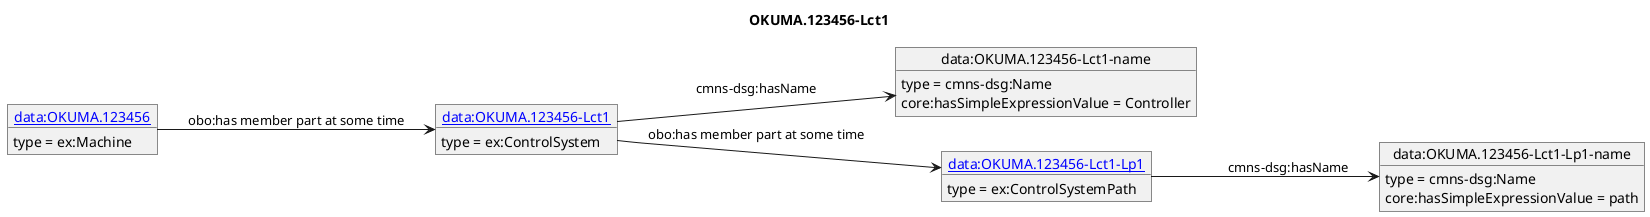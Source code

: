 @startuml
skinparam linetype polyline
left to right direction
title OKUMA.123456-Lct1
object "[[./OKUMA.123456-Lct1.html data:OKUMA.123456-Lct1]]" as o1 {
 type = ex:ControlSystem
 }
object "data:OKUMA.123456-Lct1-name" as o2 {
 type = cmns-dsg:Name
 }
object "[[./OKUMA.123456-Lct1-Lp1.html data:OKUMA.123456-Lct1-Lp1]]" as o3 {
 type = ex:ControlSystemPath
 }
object "data:OKUMA.123456-Lct1-Lp1-name" as o4 {
 type = cmns-dsg:Name
 }
object "[[./OKUMA.123456.html data:OKUMA.123456]]" as o5 {
 type = ex:Machine
 }
o1 --> o2 : cmns-dsg:hasName
o2 : core:hasSimpleExpressionValue = Controller
o1 --> o3 : obo:has member part at some time
o3 --> o4 : cmns-dsg:hasName
o4 : core:hasSimpleExpressionValue = path
o5 --> o1 : obo:has member part at some time
@enduml
